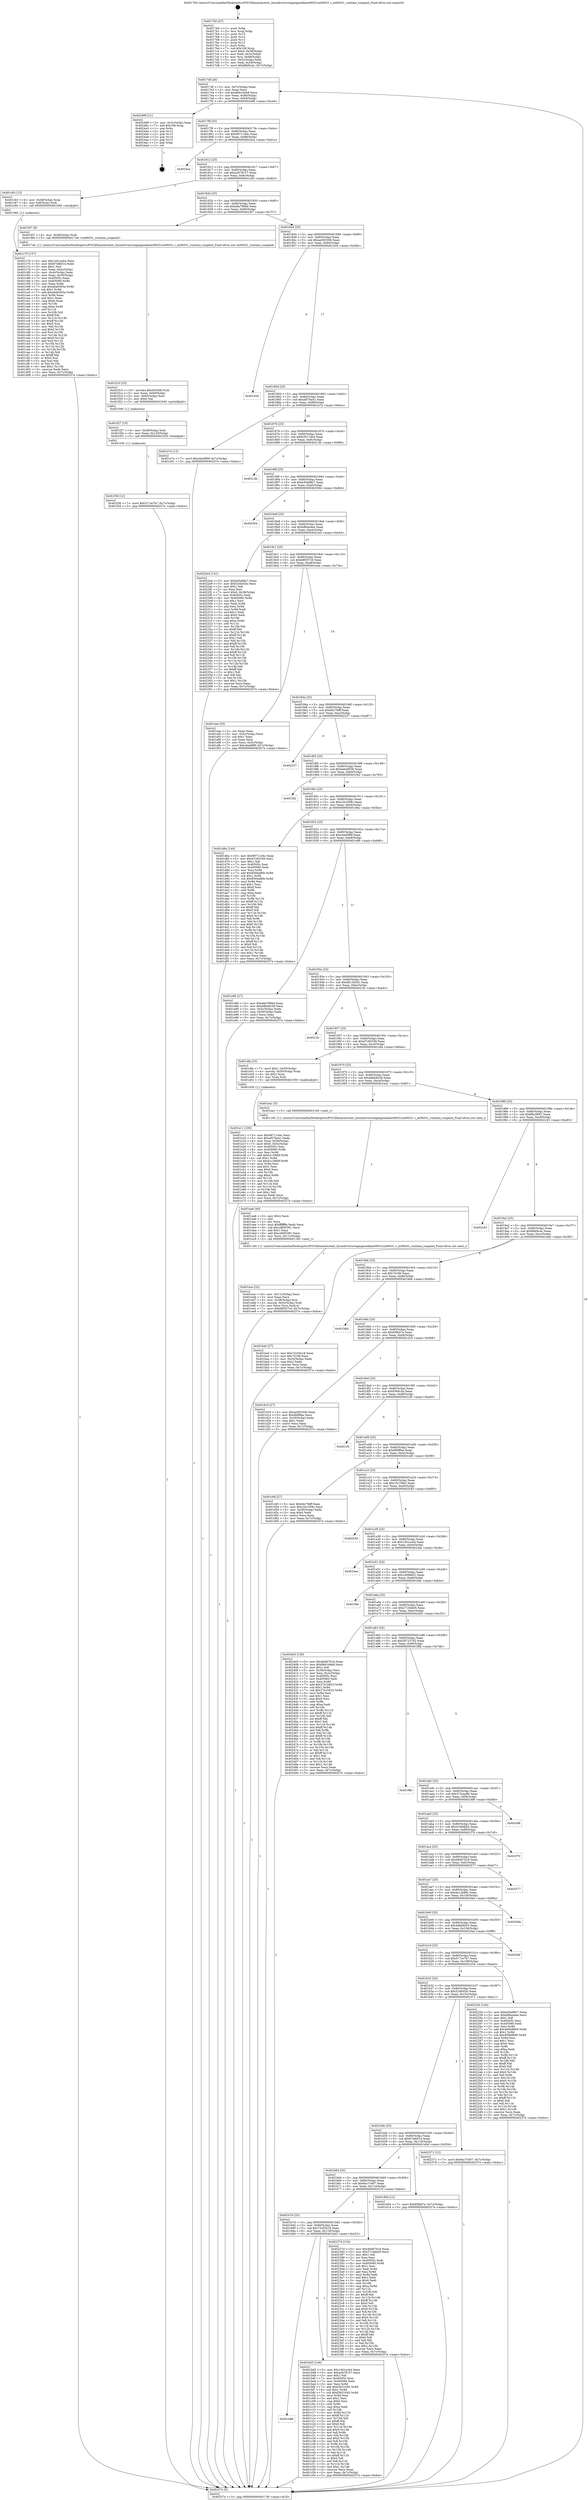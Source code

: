 digraph "0x4017b0" {
  label = "0x4017b0 (/mnt/c/Users/mathe/Desktop/tcc/POCII/binaries/extr_linuxdriversstagingmediamt9t031mt9t031.c_mt9t031_runtime_suspend_Final-ollvm.out::main(0))"
  labelloc = "t"
  node[shape=record]

  Entry [label="",width=0.3,height=0.3,shape=circle,fillcolor=black,style=filled]
  "0x4017df" [label="{
     0x4017df [26]\l
     | [instrs]\l
     &nbsp;&nbsp;0x4017df \<+3\>: mov -0x7c(%rbp),%eax\l
     &nbsp;&nbsp;0x4017e2 \<+2\>: mov %eax,%ecx\l
     &nbsp;&nbsp;0x4017e4 \<+6\>: sub $0x8b616eb8,%ecx\l
     &nbsp;&nbsp;0x4017ea \<+3\>: mov %eax,-0x80(%rbp)\l
     &nbsp;&nbsp;0x4017ed \<+6\>: mov %ecx,-0x84(%rbp)\l
     &nbsp;&nbsp;0x4017f3 \<+6\>: je 0000000000402499 \<main+0xce9\>\l
  }"]
  "0x402499" [label="{
     0x402499 [21]\l
     | [instrs]\l
     &nbsp;&nbsp;0x402499 \<+3\>: mov -0x2c(%rbp),%eax\l
     &nbsp;&nbsp;0x40249c \<+7\>: add $0x108,%rsp\l
     &nbsp;&nbsp;0x4024a3 \<+1\>: pop %rbx\l
     &nbsp;&nbsp;0x4024a4 \<+2\>: pop %r12\l
     &nbsp;&nbsp;0x4024a6 \<+2\>: pop %r13\l
     &nbsp;&nbsp;0x4024a8 \<+2\>: pop %r14\l
     &nbsp;&nbsp;0x4024aa \<+2\>: pop %r15\l
     &nbsp;&nbsp;0x4024ac \<+1\>: pop %rbp\l
     &nbsp;&nbsp;0x4024ad \<+1\>: ret\l
  }"]
  "0x4017f9" [label="{
     0x4017f9 [25]\l
     | [instrs]\l
     &nbsp;&nbsp;0x4017f9 \<+5\>: jmp 00000000004017fe \<main+0x4e\>\l
     &nbsp;&nbsp;0x4017fe \<+3\>: mov -0x80(%rbp),%eax\l
     &nbsp;&nbsp;0x401801 \<+5\>: sub $0x99711d4c,%eax\l
     &nbsp;&nbsp;0x401806 \<+6\>: mov %eax,-0x88(%rbp)\l
     &nbsp;&nbsp;0x40180c \<+6\>: je 00000000004024ca \<main+0xd1a\>\l
  }"]
  Exit [label="",width=0.3,height=0.3,shape=circle,fillcolor=black,style=filled,peripheries=2]
  "0x4024ca" [label="{
     0x4024ca\l
  }", style=dashed]
  "0x401812" [label="{
     0x401812 [25]\l
     | [instrs]\l
     &nbsp;&nbsp;0x401812 \<+5\>: jmp 0000000000401817 \<main+0x67\>\l
     &nbsp;&nbsp;0x401817 \<+3\>: mov -0x80(%rbp),%eax\l
     &nbsp;&nbsp;0x40181a \<+5\>: sub $0xa2678157,%eax\l
     &nbsp;&nbsp;0x40181f \<+6\>: mov %eax,-0x8c(%rbp)\l
     &nbsp;&nbsp;0x401825 \<+6\>: je 0000000000401c63 \<main+0x4b3\>\l
  }"]
  "0x401f36" [label="{
     0x401f36 [12]\l
     | [instrs]\l
     &nbsp;&nbsp;0x401f36 \<+7\>: movl $0x517ce7b7,-0x7c(%rbp)\l
     &nbsp;&nbsp;0x401f3d \<+5\>: jmp 000000000040257e \<main+0xdce\>\l
  }"]
  "0x401c63" [label="{
     0x401c63 [13]\l
     | [instrs]\l
     &nbsp;&nbsp;0x401c63 \<+4\>: mov -0x48(%rbp),%rax\l
     &nbsp;&nbsp;0x401c67 \<+4\>: mov 0x8(%rax),%rdi\l
     &nbsp;&nbsp;0x401c6b \<+5\>: call 0000000000401060 \<atoi@plt\>\l
     | [calls]\l
     &nbsp;&nbsp;0x401060 \{1\} (unknown)\l
  }"]
  "0x40182b" [label="{
     0x40182b [25]\l
     | [instrs]\l
     &nbsp;&nbsp;0x40182b \<+5\>: jmp 0000000000401830 \<main+0x80\>\l
     &nbsp;&nbsp;0x401830 \<+3\>: mov -0x80(%rbp),%eax\l
     &nbsp;&nbsp;0x401833 \<+5\>: sub $0xa8a7966d,%eax\l
     &nbsp;&nbsp;0x401838 \<+6\>: mov %eax,-0x90(%rbp)\l
     &nbsp;&nbsp;0x40183e \<+6\>: je 0000000000401f07 \<main+0x757\>\l
  }"]
  "0x401f27" [label="{
     0x401f27 [15]\l
     | [instrs]\l
     &nbsp;&nbsp;0x401f27 \<+4\>: mov -0x58(%rbp),%rdi\l
     &nbsp;&nbsp;0x401f2b \<+6\>: mov %eax,-0x120(%rbp)\l
     &nbsp;&nbsp;0x401f31 \<+5\>: call 0000000000401030 \<free@plt\>\l
     | [calls]\l
     &nbsp;&nbsp;0x401030 \{1\} (unknown)\l
  }"]
  "0x401f07" [label="{
     0x401f07 [9]\l
     | [instrs]\l
     &nbsp;&nbsp;0x401f07 \<+4\>: mov -0x58(%rbp),%rdi\l
     &nbsp;&nbsp;0x401f0b \<+5\>: call 00000000004017a0 \<mt9t031_runtime_suspend\>\l
     | [calls]\l
     &nbsp;&nbsp;0x4017a0 \{1\} (/mnt/c/Users/mathe/Desktop/tcc/POCII/binaries/extr_linuxdriversstagingmediamt9t031mt9t031.c_mt9t031_runtime_suspend_Final-ollvm.out::mt9t031_runtime_suspend)\l
  }"]
  "0x401844" [label="{
     0x401844 [25]\l
     | [instrs]\l
     &nbsp;&nbsp;0x401844 \<+5\>: jmp 0000000000401849 \<main+0x99\>\l
     &nbsp;&nbsp;0x401849 \<+3\>: mov -0x80(%rbp),%eax\l
     &nbsp;&nbsp;0x40184c \<+5\>: sub $0xae593306,%eax\l
     &nbsp;&nbsp;0x401851 \<+6\>: mov %eax,-0x94(%rbp)\l
     &nbsp;&nbsp;0x401857 \<+6\>: je 0000000000401d34 \<main+0x584\>\l
  }"]
  "0x401f10" [label="{
     0x401f10 [23]\l
     | [instrs]\l
     &nbsp;&nbsp;0x401f10 \<+10\>: movabs $0x4030d6,%rdi\l
     &nbsp;&nbsp;0x401f1a \<+3\>: mov %eax,-0x60(%rbp)\l
     &nbsp;&nbsp;0x401f1d \<+3\>: mov -0x60(%rbp),%esi\l
     &nbsp;&nbsp;0x401f20 \<+2\>: mov $0x0,%al\l
     &nbsp;&nbsp;0x401f22 \<+5\>: call 0000000000401040 \<printf@plt\>\l
     | [calls]\l
     &nbsp;&nbsp;0x401040 \{1\} (unknown)\l
  }"]
  "0x401d34" [label="{
     0x401d34\l
  }", style=dashed]
  "0x40185d" [label="{
     0x40185d [25]\l
     | [instrs]\l
     &nbsp;&nbsp;0x40185d \<+5\>: jmp 0000000000401862 \<main+0xb2\>\l
     &nbsp;&nbsp;0x401862 \<+3\>: mov -0x80(%rbp),%eax\l
     &nbsp;&nbsp;0x401865 \<+5\>: sub $0xaf57be41,%eax\l
     &nbsp;&nbsp;0x40186a \<+6\>: mov %eax,-0x98(%rbp)\l
     &nbsp;&nbsp;0x401870 \<+6\>: je 0000000000401e7a \<main+0x6ca\>\l
  }"]
  "0x401ece" [label="{
     0x401ece [32]\l
     | [instrs]\l
     &nbsp;&nbsp;0x401ece \<+6\>: mov -0x11c(%rbp),%ecx\l
     &nbsp;&nbsp;0x401ed4 \<+3\>: imul %eax,%ecx\l
     &nbsp;&nbsp;0x401ed7 \<+4\>: mov -0x58(%rbp),%rsi\l
     &nbsp;&nbsp;0x401edb \<+4\>: movslq -0x5c(%rbp),%rdi\l
     &nbsp;&nbsp;0x401edf \<+3\>: mov %ecx,(%rsi,%rdi,4)\l
     &nbsp;&nbsp;0x401ee2 \<+7\>: movl $0xb8f357c0,-0x7c(%rbp)\l
     &nbsp;&nbsp;0x401ee9 \<+5\>: jmp 000000000040257e \<main+0xdce\>\l
  }"]
  "0x401e7a" [label="{
     0x401e7a [12]\l
     | [instrs]\l
     &nbsp;&nbsp;0x401e7a \<+7\>: movl $0xc6a49f0f,-0x7c(%rbp)\l
     &nbsp;&nbsp;0x401e81 \<+5\>: jmp 000000000040257e \<main+0xdce\>\l
  }"]
  "0x401876" [label="{
     0x401876 [25]\l
     | [instrs]\l
     &nbsp;&nbsp;0x401876 \<+5\>: jmp 000000000040187b \<main+0xcb\>\l
     &nbsp;&nbsp;0x40187b \<+3\>: mov -0x80(%rbp),%eax\l
     &nbsp;&nbsp;0x40187e \<+5\>: sub $0xb3017ab4,%eax\l
     &nbsp;&nbsp;0x401883 \<+6\>: mov %eax,-0x9c(%rbp)\l
     &nbsp;&nbsp;0x401889 \<+6\>: je 000000000040214b \<main+0x99b\>\l
  }"]
  "0x401ea6" [label="{
     0x401ea6 [40]\l
     | [instrs]\l
     &nbsp;&nbsp;0x401ea6 \<+5\>: mov $0x2,%ecx\l
     &nbsp;&nbsp;0x401eab \<+1\>: cltd\l
     &nbsp;&nbsp;0x401eac \<+2\>: idiv %ecx\l
     &nbsp;&nbsp;0x401eae \<+6\>: imul $0xfffffffe,%edx,%ecx\l
     &nbsp;&nbsp;0x401eb4 \<+6\>: sub $0xcd9d5381,%ecx\l
     &nbsp;&nbsp;0x401eba \<+3\>: add $0x1,%ecx\l
     &nbsp;&nbsp;0x401ebd \<+6\>: add $0xcd9d5381,%ecx\l
     &nbsp;&nbsp;0x401ec3 \<+6\>: mov %ecx,-0x11c(%rbp)\l
     &nbsp;&nbsp;0x401ec9 \<+5\>: call 0000000000401160 \<next_i\>\l
     | [calls]\l
     &nbsp;&nbsp;0x401160 \{1\} (/mnt/c/Users/mathe/Desktop/tcc/POCII/binaries/extr_linuxdriversstagingmediamt9t031mt9t031.c_mt9t031_runtime_suspend_Final-ollvm.out::next_i)\l
  }"]
  "0x40214b" [label="{
     0x40214b\l
  }", style=dashed]
  "0x40188f" [label="{
     0x40188f [25]\l
     | [instrs]\l
     &nbsp;&nbsp;0x40188f \<+5\>: jmp 0000000000401894 \<main+0xe4\>\l
     &nbsp;&nbsp;0x401894 \<+3\>: mov -0x80(%rbp),%eax\l
     &nbsp;&nbsp;0x401897 \<+5\>: sub $0xb45a88c7,%eax\l
     &nbsp;&nbsp;0x40189c \<+6\>: mov %eax,-0xa0(%rbp)\l
     &nbsp;&nbsp;0x4018a2 \<+6\>: je 0000000000402564 \<main+0xdb4\>\l
  }"]
  "0x401e11" [label="{
     0x401e11 [105]\l
     | [instrs]\l
     &nbsp;&nbsp;0x401e11 \<+5\>: mov $0x99711d4c,%ecx\l
     &nbsp;&nbsp;0x401e16 \<+5\>: mov $0xaf57be41,%edx\l
     &nbsp;&nbsp;0x401e1b \<+4\>: mov %rax,-0x58(%rbp)\l
     &nbsp;&nbsp;0x401e1f \<+7\>: movl $0x0,-0x5c(%rbp)\l
     &nbsp;&nbsp;0x401e26 \<+7\>: mov 0x40505c,%esi\l
     &nbsp;&nbsp;0x401e2d \<+8\>: mov 0x405060,%r8d\l
     &nbsp;&nbsp;0x401e35 \<+3\>: mov %esi,%r9d\l
     &nbsp;&nbsp;0x401e38 \<+7\>: add $0xb1c36f0f,%r9d\l
     &nbsp;&nbsp;0x401e3f \<+4\>: sub $0x1,%r9d\l
     &nbsp;&nbsp;0x401e43 \<+7\>: sub $0xb1c36f0f,%r9d\l
     &nbsp;&nbsp;0x401e4a \<+4\>: imul %r9d,%esi\l
     &nbsp;&nbsp;0x401e4e \<+3\>: and $0x1,%esi\l
     &nbsp;&nbsp;0x401e51 \<+3\>: cmp $0x0,%esi\l
     &nbsp;&nbsp;0x401e54 \<+4\>: sete %r10b\l
     &nbsp;&nbsp;0x401e58 \<+4\>: cmp $0xa,%r8d\l
     &nbsp;&nbsp;0x401e5c \<+4\>: setl %r11b\l
     &nbsp;&nbsp;0x401e60 \<+3\>: mov %r10b,%bl\l
     &nbsp;&nbsp;0x401e63 \<+3\>: and %r11b,%bl\l
     &nbsp;&nbsp;0x401e66 \<+3\>: xor %r11b,%r10b\l
     &nbsp;&nbsp;0x401e69 \<+3\>: or %r10b,%bl\l
     &nbsp;&nbsp;0x401e6c \<+3\>: test $0x1,%bl\l
     &nbsp;&nbsp;0x401e6f \<+3\>: cmovne %edx,%ecx\l
     &nbsp;&nbsp;0x401e72 \<+3\>: mov %ecx,-0x7c(%rbp)\l
     &nbsp;&nbsp;0x401e75 \<+5\>: jmp 000000000040257e \<main+0xdce\>\l
  }"]
  "0x402564" [label="{
     0x402564\l
  }", style=dashed]
  "0x4018a8" [label="{
     0x4018a8 [25]\l
     | [instrs]\l
     &nbsp;&nbsp;0x4018a8 \<+5\>: jmp 00000000004018ad \<main+0xfd\>\l
     &nbsp;&nbsp;0x4018ad \<+3\>: mov -0x80(%rbp),%eax\l
     &nbsp;&nbsp;0x4018b0 \<+5\>: sub $0xb86ee4ee,%eax\l
     &nbsp;&nbsp;0x4018b5 \<+6\>: mov %eax,-0xa4(%rbp)\l
     &nbsp;&nbsp;0x4018bb \<+6\>: je 00000000004022e4 \<main+0xb34\>\l
  }"]
  "0x401c70" [label="{
     0x401c70 [157]\l
     | [instrs]\l
     &nbsp;&nbsp;0x401c70 \<+5\>: mov $0x1401acb4,%ecx\l
     &nbsp;&nbsp;0x401c75 \<+5\>: mov $0x67e8ef14,%edx\l
     &nbsp;&nbsp;0x401c7a \<+3\>: mov $0x1,%sil\l
     &nbsp;&nbsp;0x401c7d \<+3\>: mov %eax,-0x4c(%rbp)\l
     &nbsp;&nbsp;0x401c80 \<+3\>: mov -0x4c(%rbp),%eax\l
     &nbsp;&nbsp;0x401c83 \<+3\>: mov %eax,-0x30(%rbp)\l
     &nbsp;&nbsp;0x401c86 \<+7\>: mov 0x40505c,%eax\l
     &nbsp;&nbsp;0x401c8d \<+8\>: mov 0x405060,%r8d\l
     &nbsp;&nbsp;0x401c95 \<+3\>: mov %eax,%r9d\l
     &nbsp;&nbsp;0x401c98 \<+7\>: sub $0xa6a6593a,%r9d\l
     &nbsp;&nbsp;0x401c9f \<+4\>: sub $0x1,%r9d\l
     &nbsp;&nbsp;0x401ca3 \<+7\>: add $0xa6a6593a,%r9d\l
     &nbsp;&nbsp;0x401caa \<+4\>: imul %r9d,%eax\l
     &nbsp;&nbsp;0x401cae \<+3\>: and $0x1,%eax\l
     &nbsp;&nbsp;0x401cb1 \<+3\>: cmp $0x0,%eax\l
     &nbsp;&nbsp;0x401cb4 \<+4\>: sete %r10b\l
     &nbsp;&nbsp;0x401cb8 \<+4\>: cmp $0xa,%r8d\l
     &nbsp;&nbsp;0x401cbc \<+4\>: setl %r11b\l
     &nbsp;&nbsp;0x401cc0 \<+3\>: mov %r10b,%bl\l
     &nbsp;&nbsp;0x401cc3 \<+3\>: xor $0xff,%bl\l
     &nbsp;&nbsp;0x401cc6 \<+3\>: mov %r11b,%r14b\l
     &nbsp;&nbsp;0x401cc9 \<+4\>: xor $0xff,%r14b\l
     &nbsp;&nbsp;0x401ccd \<+4\>: xor $0x0,%sil\l
     &nbsp;&nbsp;0x401cd1 \<+3\>: mov %bl,%r15b\l
     &nbsp;&nbsp;0x401cd4 \<+4\>: and $0x0,%r15b\l
     &nbsp;&nbsp;0x401cd8 \<+3\>: and %sil,%r10b\l
     &nbsp;&nbsp;0x401cdb \<+3\>: mov %r14b,%r12b\l
     &nbsp;&nbsp;0x401cde \<+4\>: and $0x0,%r12b\l
     &nbsp;&nbsp;0x401ce2 \<+3\>: and %sil,%r11b\l
     &nbsp;&nbsp;0x401ce5 \<+3\>: or %r10b,%r15b\l
     &nbsp;&nbsp;0x401ce8 \<+3\>: or %r11b,%r12b\l
     &nbsp;&nbsp;0x401ceb \<+3\>: xor %r12b,%r15b\l
     &nbsp;&nbsp;0x401cee \<+3\>: or %r14b,%bl\l
     &nbsp;&nbsp;0x401cf1 \<+3\>: xor $0xff,%bl\l
     &nbsp;&nbsp;0x401cf4 \<+4\>: or $0x0,%sil\l
     &nbsp;&nbsp;0x401cf8 \<+3\>: and %sil,%bl\l
     &nbsp;&nbsp;0x401cfb \<+3\>: or %bl,%r15b\l
     &nbsp;&nbsp;0x401cfe \<+4\>: test $0x1,%r15b\l
     &nbsp;&nbsp;0x401d02 \<+3\>: cmovne %edx,%ecx\l
     &nbsp;&nbsp;0x401d05 \<+3\>: mov %ecx,-0x7c(%rbp)\l
     &nbsp;&nbsp;0x401d08 \<+5\>: jmp 000000000040257e \<main+0xdce\>\l
  }"]
  "0x4022e4" [label="{
     0x4022e4 [141]\l
     | [instrs]\l
     &nbsp;&nbsp;0x4022e4 \<+5\>: mov $0xb45a88c7,%eax\l
     &nbsp;&nbsp;0x4022e9 \<+5\>: mov $0x524fc02b,%ecx\l
     &nbsp;&nbsp;0x4022ee \<+2\>: mov $0x1,%dl\l
     &nbsp;&nbsp;0x4022f0 \<+2\>: xor %esi,%esi\l
     &nbsp;&nbsp;0x4022f2 \<+7\>: movl $0x0,-0x38(%rbp)\l
     &nbsp;&nbsp;0x4022f9 \<+7\>: mov 0x40505c,%edi\l
     &nbsp;&nbsp;0x402300 \<+8\>: mov 0x405060,%r8d\l
     &nbsp;&nbsp;0x402308 \<+3\>: sub $0x1,%esi\l
     &nbsp;&nbsp;0x40230b \<+3\>: mov %edi,%r9d\l
     &nbsp;&nbsp;0x40230e \<+3\>: add %esi,%r9d\l
     &nbsp;&nbsp;0x402311 \<+4\>: imul %r9d,%edi\l
     &nbsp;&nbsp;0x402315 \<+3\>: and $0x1,%edi\l
     &nbsp;&nbsp;0x402318 \<+3\>: cmp $0x0,%edi\l
     &nbsp;&nbsp;0x40231b \<+4\>: sete %r10b\l
     &nbsp;&nbsp;0x40231f \<+4\>: cmp $0xa,%r8d\l
     &nbsp;&nbsp;0x402323 \<+4\>: setl %r11b\l
     &nbsp;&nbsp;0x402327 \<+3\>: mov %r10b,%bl\l
     &nbsp;&nbsp;0x40232a \<+3\>: xor $0xff,%bl\l
     &nbsp;&nbsp;0x40232d \<+3\>: mov %r11b,%r14b\l
     &nbsp;&nbsp;0x402330 \<+4\>: xor $0xff,%r14b\l
     &nbsp;&nbsp;0x402334 \<+3\>: xor $0x1,%dl\l
     &nbsp;&nbsp;0x402337 \<+3\>: mov %bl,%r15b\l
     &nbsp;&nbsp;0x40233a \<+4\>: and $0xff,%r15b\l
     &nbsp;&nbsp;0x40233e \<+3\>: and %dl,%r10b\l
     &nbsp;&nbsp;0x402341 \<+3\>: mov %r14b,%r12b\l
     &nbsp;&nbsp;0x402344 \<+4\>: and $0xff,%r12b\l
     &nbsp;&nbsp;0x402348 \<+3\>: and %dl,%r11b\l
     &nbsp;&nbsp;0x40234b \<+3\>: or %r10b,%r15b\l
     &nbsp;&nbsp;0x40234e \<+3\>: or %r11b,%r12b\l
     &nbsp;&nbsp;0x402351 \<+3\>: xor %r12b,%r15b\l
     &nbsp;&nbsp;0x402354 \<+3\>: or %r14b,%bl\l
     &nbsp;&nbsp;0x402357 \<+3\>: xor $0xff,%bl\l
     &nbsp;&nbsp;0x40235a \<+3\>: or $0x1,%dl\l
     &nbsp;&nbsp;0x40235d \<+2\>: and %dl,%bl\l
     &nbsp;&nbsp;0x40235f \<+3\>: or %bl,%r15b\l
     &nbsp;&nbsp;0x402362 \<+4\>: test $0x1,%r15b\l
     &nbsp;&nbsp;0x402366 \<+3\>: cmovne %ecx,%eax\l
     &nbsp;&nbsp;0x402369 \<+3\>: mov %eax,-0x7c(%rbp)\l
     &nbsp;&nbsp;0x40236c \<+5\>: jmp 000000000040257e \<main+0xdce\>\l
  }"]
  "0x4018c1" [label="{
     0x4018c1 [25]\l
     | [instrs]\l
     &nbsp;&nbsp;0x4018c1 \<+5\>: jmp 00000000004018c6 \<main+0x116\>\l
     &nbsp;&nbsp;0x4018c6 \<+3\>: mov -0x80(%rbp),%eax\l
     &nbsp;&nbsp;0x4018c9 \<+5\>: sub $0xb8f357c0,%eax\l
     &nbsp;&nbsp;0x4018ce \<+6\>: mov %eax,-0xa8(%rbp)\l
     &nbsp;&nbsp;0x4018d4 \<+6\>: je 0000000000401eee \<main+0x73e\>\l
  }"]
  "0x401b96" [label="{
     0x401b96\l
  }", style=dashed]
  "0x401eee" [label="{
     0x401eee [25]\l
     | [instrs]\l
     &nbsp;&nbsp;0x401eee \<+2\>: xor %eax,%eax\l
     &nbsp;&nbsp;0x401ef0 \<+3\>: mov -0x5c(%rbp),%ecx\l
     &nbsp;&nbsp;0x401ef3 \<+3\>: sub $0x1,%eax\l
     &nbsp;&nbsp;0x401ef6 \<+2\>: sub %eax,%ecx\l
     &nbsp;&nbsp;0x401ef8 \<+3\>: mov %ecx,-0x5c(%rbp)\l
     &nbsp;&nbsp;0x401efb \<+7\>: movl $0xc6a49f0f,-0x7c(%rbp)\l
     &nbsp;&nbsp;0x401f02 \<+5\>: jmp 000000000040257e \<main+0xdce\>\l
  }"]
  "0x4018da" [label="{
     0x4018da [25]\l
     | [instrs]\l
     &nbsp;&nbsp;0x4018da \<+5\>: jmp 00000000004018df \<main+0x12f\>\l
     &nbsp;&nbsp;0x4018df \<+3\>: mov -0x80(%rbp),%eax\l
     &nbsp;&nbsp;0x4018e2 \<+5\>: sub $0xbdc7feff,%eax\l
     &nbsp;&nbsp;0x4018e7 \<+6\>: mov %eax,-0xac(%rbp)\l
     &nbsp;&nbsp;0x4018ed \<+6\>: je 0000000000402237 \<main+0xa87\>\l
  }"]
  "0x401bd3" [label="{
     0x401bd3 [144]\l
     | [instrs]\l
     &nbsp;&nbsp;0x401bd3 \<+5\>: mov $0x1401acb4,%eax\l
     &nbsp;&nbsp;0x401bd8 \<+5\>: mov $0xa2678157,%ecx\l
     &nbsp;&nbsp;0x401bdd \<+2\>: mov $0x1,%dl\l
     &nbsp;&nbsp;0x401bdf \<+7\>: mov 0x40505c,%esi\l
     &nbsp;&nbsp;0x401be6 \<+7\>: mov 0x405060,%edi\l
     &nbsp;&nbsp;0x401bed \<+3\>: mov %esi,%r8d\l
     &nbsp;&nbsp;0x401bf0 \<+7\>: add $0xf3b51045,%r8d\l
     &nbsp;&nbsp;0x401bf7 \<+4\>: sub $0x1,%r8d\l
     &nbsp;&nbsp;0x401bfb \<+7\>: sub $0xf3b51045,%r8d\l
     &nbsp;&nbsp;0x401c02 \<+4\>: imul %r8d,%esi\l
     &nbsp;&nbsp;0x401c06 \<+3\>: and $0x1,%esi\l
     &nbsp;&nbsp;0x401c09 \<+3\>: cmp $0x0,%esi\l
     &nbsp;&nbsp;0x401c0c \<+4\>: sete %r9b\l
     &nbsp;&nbsp;0x401c10 \<+3\>: cmp $0xa,%edi\l
     &nbsp;&nbsp;0x401c13 \<+4\>: setl %r10b\l
     &nbsp;&nbsp;0x401c17 \<+3\>: mov %r9b,%r11b\l
     &nbsp;&nbsp;0x401c1a \<+4\>: xor $0xff,%r11b\l
     &nbsp;&nbsp;0x401c1e \<+3\>: mov %r10b,%bl\l
     &nbsp;&nbsp;0x401c21 \<+3\>: xor $0xff,%bl\l
     &nbsp;&nbsp;0x401c24 \<+3\>: xor $0x0,%dl\l
     &nbsp;&nbsp;0x401c27 \<+3\>: mov %r11b,%r14b\l
     &nbsp;&nbsp;0x401c2a \<+4\>: and $0x0,%r14b\l
     &nbsp;&nbsp;0x401c2e \<+3\>: and %dl,%r9b\l
     &nbsp;&nbsp;0x401c31 \<+3\>: mov %bl,%r15b\l
     &nbsp;&nbsp;0x401c34 \<+4\>: and $0x0,%r15b\l
     &nbsp;&nbsp;0x401c38 \<+3\>: and %dl,%r10b\l
     &nbsp;&nbsp;0x401c3b \<+3\>: or %r9b,%r14b\l
     &nbsp;&nbsp;0x401c3e \<+3\>: or %r10b,%r15b\l
     &nbsp;&nbsp;0x401c41 \<+3\>: xor %r15b,%r14b\l
     &nbsp;&nbsp;0x401c44 \<+3\>: or %bl,%r11b\l
     &nbsp;&nbsp;0x401c47 \<+4\>: xor $0xff,%r11b\l
     &nbsp;&nbsp;0x401c4b \<+3\>: or $0x0,%dl\l
     &nbsp;&nbsp;0x401c4e \<+3\>: and %dl,%r11b\l
     &nbsp;&nbsp;0x401c51 \<+3\>: or %r11b,%r14b\l
     &nbsp;&nbsp;0x401c54 \<+4\>: test $0x1,%r14b\l
     &nbsp;&nbsp;0x401c58 \<+3\>: cmovne %ecx,%eax\l
     &nbsp;&nbsp;0x401c5b \<+3\>: mov %eax,-0x7c(%rbp)\l
     &nbsp;&nbsp;0x401c5e \<+5\>: jmp 000000000040257e \<main+0xdce\>\l
  }"]
  "0x402237" [label="{
     0x402237\l
  }", style=dashed]
  "0x4018f3" [label="{
     0x4018f3 [25]\l
     | [instrs]\l
     &nbsp;&nbsp;0x4018f3 \<+5\>: jmp 00000000004018f8 \<main+0x148\>\l
     &nbsp;&nbsp;0x4018f8 \<+3\>: mov -0x80(%rbp),%eax\l
     &nbsp;&nbsp;0x4018fb \<+5\>: sub $0xbeba9538,%eax\l
     &nbsp;&nbsp;0x401900 \<+6\>: mov %eax,-0xb0(%rbp)\l
     &nbsp;&nbsp;0x401906 \<+6\>: je 0000000000401f42 \<main+0x792\>\l
  }"]
  "0x401b7d" [label="{
     0x401b7d [25]\l
     | [instrs]\l
     &nbsp;&nbsp;0x401b7d \<+5\>: jmp 0000000000401b82 \<main+0x3d2\>\l
     &nbsp;&nbsp;0x401b82 \<+3\>: mov -0x80(%rbp),%eax\l
     &nbsp;&nbsp;0x401b85 \<+5\>: sub $0x72c02b18,%eax\l
     &nbsp;&nbsp;0x401b8a \<+6\>: mov %eax,-0x118(%rbp)\l
     &nbsp;&nbsp;0x401b90 \<+6\>: je 0000000000401bd3 \<main+0x423\>\l
  }"]
  "0x401f42" [label="{
     0x401f42\l
  }", style=dashed]
  "0x40190c" [label="{
     0x40190c [25]\l
     | [instrs]\l
     &nbsp;&nbsp;0x40190c \<+5\>: jmp 0000000000401911 \<main+0x161\>\l
     &nbsp;&nbsp;0x401911 \<+3\>: mov -0x80(%rbp),%eax\l
     &nbsp;&nbsp;0x401914 \<+5\>: sub $0xc2e1058c,%eax\l
     &nbsp;&nbsp;0x401919 \<+6\>: mov %eax,-0xb4(%rbp)\l
     &nbsp;&nbsp;0x40191f \<+6\>: je 0000000000401d6a \<main+0x5ba\>\l
  }"]
  "0x40237d" [label="{
     0x40237d [134]\l
     | [instrs]\l
     &nbsp;&nbsp;0x40237d \<+5\>: mov $0x48467b18,%eax\l
     &nbsp;&nbsp;0x402382 \<+5\>: mov $0x2716de05,%ecx\l
     &nbsp;&nbsp;0x402387 \<+2\>: mov $0x1,%dl\l
     &nbsp;&nbsp;0x402389 \<+2\>: xor %esi,%esi\l
     &nbsp;&nbsp;0x40238b \<+7\>: mov 0x40505c,%edi\l
     &nbsp;&nbsp;0x402392 \<+8\>: mov 0x405060,%r8d\l
     &nbsp;&nbsp;0x40239a \<+3\>: sub $0x1,%esi\l
     &nbsp;&nbsp;0x40239d \<+3\>: mov %edi,%r9d\l
     &nbsp;&nbsp;0x4023a0 \<+3\>: add %esi,%r9d\l
     &nbsp;&nbsp;0x4023a3 \<+4\>: imul %r9d,%edi\l
     &nbsp;&nbsp;0x4023a7 \<+3\>: and $0x1,%edi\l
     &nbsp;&nbsp;0x4023aa \<+3\>: cmp $0x0,%edi\l
     &nbsp;&nbsp;0x4023ad \<+4\>: sete %r10b\l
     &nbsp;&nbsp;0x4023b1 \<+4\>: cmp $0xa,%r8d\l
     &nbsp;&nbsp;0x4023b5 \<+4\>: setl %r11b\l
     &nbsp;&nbsp;0x4023b9 \<+3\>: mov %r10b,%bl\l
     &nbsp;&nbsp;0x4023bc \<+3\>: xor $0xff,%bl\l
     &nbsp;&nbsp;0x4023bf \<+3\>: mov %r11b,%r14b\l
     &nbsp;&nbsp;0x4023c2 \<+4\>: xor $0xff,%r14b\l
     &nbsp;&nbsp;0x4023c6 \<+3\>: xor $0x0,%dl\l
     &nbsp;&nbsp;0x4023c9 \<+3\>: mov %bl,%r15b\l
     &nbsp;&nbsp;0x4023cc \<+4\>: and $0x0,%r15b\l
     &nbsp;&nbsp;0x4023d0 \<+3\>: and %dl,%r10b\l
     &nbsp;&nbsp;0x4023d3 \<+3\>: mov %r14b,%r12b\l
     &nbsp;&nbsp;0x4023d6 \<+4\>: and $0x0,%r12b\l
     &nbsp;&nbsp;0x4023da \<+3\>: and %dl,%r11b\l
     &nbsp;&nbsp;0x4023dd \<+3\>: or %r10b,%r15b\l
     &nbsp;&nbsp;0x4023e0 \<+3\>: or %r11b,%r12b\l
     &nbsp;&nbsp;0x4023e3 \<+3\>: xor %r12b,%r15b\l
     &nbsp;&nbsp;0x4023e6 \<+3\>: or %r14b,%bl\l
     &nbsp;&nbsp;0x4023e9 \<+3\>: xor $0xff,%bl\l
     &nbsp;&nbsp;0x4023ec \<+3\>: or $0x0,%dl\l
     &nbsp;&nbsp;0x4023ef \<+2\>: and %dl,%bl\l
     &nbsp;&nbsp;0x4023f1 \<+3\>: or %bl,%r15b\l
     &nbsp;&nbsp;0x4023f4 \<+4\>: test $0x1,%r15b\l
     &nbsp;&nbsp;0x4023f8 \<+3\>: cmovne %ecx,%eax\l
     &nbsp;&nbsp;0x4023fb \<+3\>: mov %eax,-0x7c(%rbp)\l
     &nbsp;&nbsp;0x4023fe \<+5\>: jmp 000000000040257e \<main+0xdce\>\l
  }"]
  "0x401d6a" [label="{
     0x401d6a [144]\l
     | [instrs]\l
     &nbsp;&nbsp;0x401d6a \<+5\>: mov $0x99711d4c,%eax\l
     &nbsp;&nbsp;0x401d6f \<+5\>: mov $0xd7c83339,%ecx\l
     &nbsp;&nbsp;0x401d74 \<+2\>: mov $0x1,%dl\l
     &nbsp;&nbsp;0x401d76 \<+7\>: mov 0x40505c,%esi\l
     &nbsp;&nbsp;0x401d7d \<+7\>: mov 0x405060,%edi\l
     &nbsp;&nbsp;0x401d84 \<+3\>: mov %esi,%r8d\l
     &nbsp;&nbsp;0x401d87 \<+7\>: add $0x8594a86b,%r8d\l
     &nbsp;&nbsp;0x401d8e \<+4\>: sub $0x1,%r8d\l
     &nbsp;&nbsp;0x401d92 \<+7\>: sub $0x8594a86b,%r8d\l
     &nbsp;&nbsp;0x401d99 \<+4\>: imul %r8d,%esi\l
     &nbsp;&nbsp;0x401d9d \<+3\>: and $0x1,%esi\l
     &nbsp;&nbsp;0x401da0 \<+3\>: cmp $0x0,%esi\l
     &nbsp;&nbsp;0x401da3 \<+4\>: sete %r9b\l
     &nbsp;&nbsp;0x401da7 \<+3\>: cmp $0xa,%edi\l
     &nbsp;&nbsp;0x401daa \<+4\>: setl %r10b\l
     &nbsp;&nbsp;0x401dae \<+3\>: mov %r9b,%r11b\l
     &nbsp;&nbsp;0x401db1 \<+4\>: xor $0xff,%r11b\l
     &nbsp;&nbsp;0x401db5 \<+3\>: mov %r10b,%bl\l
     &nbsp;&nbsp;0x401db8 \<+3\>: xor $0xff,%bl\l
     &nbsp;&nbsp;0x401dbb \<+3\>: xor $0x0,%dl\l
     &nbsp;&nbsp;0x401dbe \<+3\>: mov %r11b,%r14b\l
     &nbsp;&nbsp;0x401dc1 \<+4\>: and $0x0,%r14b\l
     &nbsp;&nbsp;0x401dc5 \<+3\>: and %dl,%r9b\l
     &nbsp;&nbsp;0x401dc8 \<+3\>: mov %bl,%r15b\l
     &nbsp;&nbsp;0x401dcb \<+4\>: and $0x0,%r15b\l
     &nbsp;&nbsp;0x401dcf \<+3\>: and %dl,%r10b\l
     &nbsp;&nbsp;0x401dd2 \<+3\>: or %r9b,%r14b\l
     &nbsp;&nbsp;0x401dd5 \<+3\>: or %r10b,%r15b\l
     &nbsp;&nbsp;0x401dd8 \<+3\>: xor %r15b,%r14b\l
     &nbsp;&nbsp;0x401ddb \<+3\>: or %bl,%r11b\l
     &nbsp;&nbsp;0x401dde \<+4\>: xor $0xff,%r11b\l
     &nbsp;&nbsp;0x401de2 \<+3\>: or $0x0,%dl\l
     &nbsp;&nbsp;0x401de5 \<+3\>: and %dl,%r11b\l
     &nbsp;&nbsp;0x401de8 \<+3\>: or %r11b,%r14b\l
     &nbsp;&nbsp;0x401deb \<+4\>: test $0x1,%r14b\l
     &nbsp;&nbsp;0x401def \<+3\>: cmovne %ecx,%eax\l
     &nbsp;&nbsp;0x401df2 \<+3\>: mov %eax,-0x7c(%rbp)\l
     &nbsp;&nbsp;0x401df5 \<+5\>: jmp 000000000040257e \<main+0xdce\>\l
  }"]
  "0x401925" [label="{
     0x401925 [25]\l
     | [instrs]\l
     &nbsp;&nbsp;0x401925 \<+5\>: jmp 000000000040192a \<main+0x17a\>\l
     &nbsp;&nbsp;0x40192a \<+3\>: mov -0x80(%rbp),%eax\l
     &nbsp;&nbsp;0x40192d \<+5\>: sub $0xc6a49f0f,%eax\l
     &nbsp;&nbsp;0x401932 \<+6\>: mov %eax,-0xb8(%rbp)\l
     &nbsp;&nbsp;0x401938 \<+6\>: je 0000000000401e86 \<main+0x6d6\>\l
  }"]
  "0x401b64" [label="{
     0x401b64 [25]\l
     | [instrs]\l
     &nbsp;&nbsp;0x401b64 \<+5\>: jmp 0000000000401b69 \<main+0x3b9\>\l
     &nbsp;&nbsp;0x401b69 \<+3\>: mov -0x80(%rbp),%eax\l
     &nbsp;&nbsp;0x401b6c \<+5\>: sub $0x6ac7c407,%eax\l
     &nbsp;&nbsp;0x401b71 \<+6\>: mov %eax,-0x114(%rbp)\l
     &nbsp;&nbsp;0x401b77 \<+6\>: je 000000000040237d \<main+0xbcd\>\l
  }"]
  "0x401e86" [label="{
     0x401e86 [27]\l
     | [instrs]\l
     &nbsp;&nbsp;0x401e86 \<+5\>: mov $0xa8a7966d,%eax\l
     &nbsp;&nbsp;0x401e8b \<+5\>: mov $0xddbb8238,%ecx\l
     &nbsp;&nbsp;0x401e90 \<+3\>: mov -0x5c(%rbp),%edx\l
     &nbsp;&nbsp;0x401e93 \<+3\>: cmp -0x50(%rbp),%edx\l
     &nbsp;&nbsp;0x401e96 \<+3\>: cmovl %ecx,%eax\l
     &nbsp;&nbsp;0x401e99 \<+3\>: mov %eax,-0x7c(%rbp)\l
     &nbsp;&nbsp;0x401e9c \<+5\>: jmp 000000000040257e \<main+0xdce\>\l
  }"]
  "0x40193e" [label="{
     0x40193e [25]\l
     | [instrs]\l
     &nbsp;&nbsp;0x40193e \<+5\>: jmp 0000000000401943 \<main+0x193\>\l
     &nbsp;&nbsp;0x401943 \<+3\>: mov -0x80(%rbp),%eax\l
     &nbsp;&nbsp;0x401946 \<+5\>: sub $0xd61345d1,%eax\l
     &nbsp;&nbsp;0x40194b \<+6\>: mov %eax,-0xbc(%rbp)\l
     &nbsp;&nbsp;0x401951 \<+6\>: je 00000000004021fc \<main+0xa4c\>\l
  }"]
  "0x401d0d" [label="{
     0x401d0d [12]\l
     | [instrs]\l
     &nbsp;&nbsp;0x401d0d \<+7\>: movl $0x65fbd7a,-0x7c(%rbp)\l
     &nbsp;&nbsp;0x401d14 \<+5\>: jmp 000000000040257e \<main+0xdce\>\l
  }"]
  "0x4021fc" [label="{
     0x4021fc\l
  }", style=dashed]
  "0x401957" [label="{
     0x401957 [25]\l
     | [instrs]\l
     &nbsp;&nbsp;0x401957 \<+5\>: jmp 000000000040195c \<main+0x1ac\>\l
     &nbsp;&nbsp;0x40195c \<+3\>: mov -0x80(%rbp),%eax\l
     &nbsp;&nbsp;0x40195f \<+5\>: sub $0xd7c83339,%eax\l
     &nbsp;&nbsp;0x401964 \<+6\>: mov %eax,-0xc0(%rbp)\l
     &nbsp;&nbsp;0x40196a \<+6\>: je 0000000000401dfa \<main+0x64a\>\l
  }"]
  "0x401b4b" [label="{
     0x401b4b [25]\l
     | [instrs]\l
     &nbsp;&nbsp;0x401b4b \<+5\>: jmp 0000000000401b50 \<main+0x3a0\>\l
     &nbsp;&nbsp;0x401b50 \<+3\>: mov -0x80(%rbp),%eax\l
     &nbsp;&nbsp;0x401b53 \<+5\>: sub $0x67e8ef14,%eax\l
     &nbsp;&nbsp;0x401b58 \<+6\>: mov %eax,-0x110(%rbp)\l
     &nbsp;&nbsp;0x401b5e \<+6\>: je 0000000000401d0d \<main+0x55d\>\l
  }"]
  "0x401dfa" [label="{
     0x401dfa [23]\l
     | [instrs]\l
     &nbsp;&nbsp;0x401dfa \<+7\>: movl $0x1,-0x50(%rbp)\l
     &nbsp;&nbsp;0x401e01 \<+4\>: movslq -0x50(%rbp),%rax\l
     &nbsp;&nbsp;0x401e05 \<+4\>: shl $0x2,%rax\l
     &nbsp;&nbsp;0x401e09 \<+3\>: mov %rax,%rdi\l
     &nbsp;&nbsp;0x401e0c \<+5\>: call 0000000000401050 \<malloc@plt\>\l
     | [calls]\l
     &nbsp;&nbsp;0x401050 \{1\} (unknown)\l
  }"]
  "0x401970" [label="{
     0x401970 [25]\l
     | [instrs]\l
     &nbsp;&nbsp;0x401970 \<+5\>: jmp 0000000000401975 \<main+0x1c5\>\l
     &nbsp;&nbsp;0x401975 \<+3\>: mov -0x80(%rbp),%eax\l
     &nbsp;&nbsp;0x401978 \<+5\>: sub $0xddbb8238,%eax\l
     &nbsp;&nbsp;0x40197d \<+6\>: mov %eax,-0xc4(%rbp)\l
     &nbsp;&nbsp;0x401983 \<+6\>: je 0000000000401ea1 \<main+0x6f1\>\l
  }"]
  "0x402371" [label="{
     0x402371 [12]\l
     | [instrs]\l
     &nbsp;&nbsp;0x402371 \<+7\>: movl $0x6ac7c407,-0x7c(%rbp)\l
     &nbsp;&nbsp;0x402378 \<+5\>: jmp 000000000040257e \<main+0xdce\>\l
  }"]
  "0x401ea1" [label="{
     0x401ea1 [5]\l
     | [instrs]\l
     &nbsp;&nbsp;0x401ea1 \<+5\>: call 0000000000401160 \<next_i\>\l
     | [calls]\l
     &nbsp;&nbsp;0x401160 \{1\} (/mnt/c/Users/mathe/Desktop/tcc/POCII/binaries/extr_linuxdriversstagingmediamt9t031mt9t031.c_mt9t031_runtime_suspend_Final-ollvm.out::next_i)\l
  }"]
  "0x401989" [label="{
     0x401989 [25]\l
     | [instrs]\l
     &nbsp;&nbsp;0x401989 \<+5\>: jmp 000000000040198e \<main+0x1de\>\l
     &nbsp;&nbsp;0x40198e \<+3\>: mov -0x80(%rbp),%eax\l
     &nbsp;&nbsp;0x401991 \<+5\>: sub $0xf8a2f061,%eax\l
     &nbsp;&nbsp;0x401996 \<+6\>: mov %eax,-0xc8(%rbp)\l
     &nbsp;&nbsp;0x40199c \<+6\>: je 0000000000402243 \<main+0xa93\>\l
  }"]
  "0x401b32" [label="{
     0x401b32 [25]\l
     | [instrs]\l
     &nbsp;&nbsp;0x401b32 \<+5\>: jmp 0000000000401b37 \<main+0x387\>\l
     &nbsp;&nbsp;0x401b37 \<+3\>: mov -0x80(%rbp),%eax\l
     &nbsp;&nbsp;0x401b3a \<+5\>: sub $0x524fc02b,%eax\l
     &nbsp;&nbsp;0x401b3f \<+6\>: mov %eax,-0x10c(%rbp)\l
     &nbsp;&nbsp;0x401b45 \<+6\>: je 0000000000402371 \<main+0xbc1\>\l
  }"]
  "0x402243" [label="{
     0x402243\l
  }", style=dashed]
  "0x4019a2" [label="{
     0x4019a2 [25]\l
     | [instrs]\l
     &nbsp;&nbsp;0x4019a2 \<+5\>: jmp 00000000004019a7 \<main+0x1f7\>\l
     &nbsp;&nbsp;0x4019a7 \<+3\>: mov -0x80(%rbp),%eax\l
     &nbsp;&nbsp;0x4019aa \<+5\>: sub $0xfdbf4c4c,%eax\l
     &nbsp;&nbsp;0x4019af \<+6\>: mov %eax,-0xcc(%rbp)\l
     &nbsp;&nbsp;0x4019b5 \<+6\>: je 0000000000401ba0 \<main+0x3f0\>\l
  }"]
  "0x402254" [label="{
     0x402254 [144]\l
     | [instrs]\l
     &nbsp;&nbsp;0x402254 \<+5\>: mov $0xb45a88c7,%eax\l
     &nbsp;&nbsp;0x402259 \<+5\>: mov $0xb86ee4ee,%ecx\l
     &nbsp;&nbsp;0x40225e \<+2\>: mov $0x1,%dl\l
     &nbsp;&nbsp;0x402260 \<+7\>: mov 0x40505c,%esi\l
     &nbsp;&nbsp;0x402267 \<+7\>: mov 0x405060,%edi\l
     &nbsp;&nbsp;0x40226e \<+3\>: mov %esi,%r8d\l
     &nbsp;&nbsp;0x402271 \<+7\>: add $0x400b9695,%r8d\l
     &nbsp;&nbsp;0x402278 \<+4\>: sub $0x1,%r8d\l
     &nbsp;&nbsp;0x40227c \<+7\>: sub $0x400b9695,%r8d\l
     &nbsp;&nbsp;0x402283 \<+4\>: imul %r8d,%esi\l
     &nbsp;&nbsp;0x402287 \<+3\>: and $0x1,%esi\l
     &nbsp;&nbsp;0x40228a \<+3\>: cmp $0x0,%esi\l
     &nbsp;&nbsp;0x40228d \<+4\>: sete %r9b\l
     &nbsp;&nbsp;0x402291 \<+3\>: cmp $0xa,%edi\l
     &nbsp;&nbsp;0x402294 \<+4\>: setl %r10b\l
     &nbsp;&nbsp;0x402298 \<+3\>: mov %r9b,%r11b\l
     &nbsp;&nbsp;0x40229b \<+4\>: xor $0xff,%r11b\l
     &nbsp;&nbsp;0x40229f \<+3\>: mov %r10b,%bl\l
     &nbsp;&nbsp;0x4022a2 \<+3\>: xor $0xff,%bl\l
     &nbsp;&nbsp;0x4022a5 \<+3\>: xor $0x0,%dl\l
     &nbsp;&nbsp;0x4022a8 \<+3\>: mov %r11b,%r14b\l
     &nbsp;&nbsp;0x4022ab \<+4\>: and $0x0,%r14b\l
     &nbsp;&nbsp;0x4022af \<+3\>: and %dl,%r9b\l
     &nbsp;&nbsp;0x4022b2 \<+3\>: mov %bl,%r15b\l
     &nbsp;&nbsp;0x4022b5 \<+4\>: and $0x0,%r15b\l
     &nbsp;&nbsp;0x4022b9 \<+3\>: and %dl,%r10b\l
     &nbsp;&nbsp;0x4022bc \<+3\>: or %r9b,%r14b\l
     &nbsp;&nbsp;0x4022bf \<+3\>: or %r10b,%r15b\l
     &nbsp;&nbsp;0x4022c2 \<+3\>: xor %r15b,%r14b\l
     &nbsp;&nbsp;0x4022c5 \<+3\>: or %bl,%r11b\l
     &nbsp;&nbsp;0x4022c8 \<+4\>: xor $0xff,%r11b\l
     &nbsp;&nbsp;0x4022cc \<+3\>: or $0x0,%dl\l
     &nbsp;&nbsp;0x4022cf \<+3\>: and %dl,%r11b\l
     &nbsp;&nbsp;0x4022d2 \<+3\>: or %r11b,%r14b\l
     &nbsp;&nbsp;0x4022d5 \<+4\>: test $0x1,%r14b\l
     &nbsp;&nbsp;0x4022d9 \<+3\>: cmovne %ecx,%eax\l
     &nbsp;&nbsp;0x4022dc \<+3\>: mov %eax,-0x7c(%rbp)\l
     &nbsp;&nbsp;0x4022df \<+5\>: jmp 000000000040257e \<main+0xdce\>\l
  }"]
  "0x401ba0" [label="{
     0x401ba0 [27]\l
     | [instrs]\l
     &nbsp;&nbsp;0x401ba0 \<+5\>: mov $0x72c02b18,%eax\l
     &nbsp;&nbsp;0x401ba5 \<+5\>: mov $0x74190,%ecx\l
     &nbsp;&nbsp;0x401baa \<+3\>: mov -0x34(%rbp),%edx\l
     &nbsp;&nbsp;0x401bad \<+3\>: cmp $0x2,%edx\l
     &nbsp;&nbsp;0x401bb0 \<+3\>: cmovne %ecx,%eax\l
     &nbsp;&nbsp;0x401bb3 \<+3\>: mov %eax,-0x7c(%rbp)\l
     &nbsp;&nbsp;0x401bb6 \<+5\>: jmp 000000000040257e \<main+0xdce\>\l
  }"]
  "0x4019bb" [label="{
     0x4019bb [25]\l
     | [instrs]\l
     &nbsp;&nbsp;0x4019bb \<+5\>: jmp 00000000004019c0 \<main+0x210\>\l
     &nbsp;&nbsp;0x4019c0 \<+3\>: mov -0x80(%rbp),%eax\l
     &nbsp;&nbsp;0x4019c3 \<+5\>: sub $0x74190,%eax\l
     &nbsp;&nbsp;0x4019c8 \<+6\>: mov %eax,-0xd0(%rbp)\l
     &nbsp;&nbsp;0x4019ce \<+6\>: je 0000000000401bbb \<main+0x40b\>\l
  }"]
  "0x40257e" [label="{
     0x40257e [5]\l
     | [instrs]\l
     &nbsp;&nbsp;0x40257e \<+5\>: jmp 00000000004017df \<main+0x2f\>\l
  }"]
  "0x4017b0" [label="{
     0x4017b0 [47]\l
     | [instrs]\l
     &nbsp;&nbsp;0x4017b0 \<+1\>: push %rbp\l
     &nbsp;&nbsp;0x4017b1 \<+3\>: mov %rsp,%rbp\l
     &nbsp;&nbsp;0x4017b4 \<+2\>: push %r15\l
     &nbsp;&nbsp;0x4017b6 \<+2\>: push %r14\l
     &nbsp;&nbsp;0x4017b8 \<+2\>: push %r13\l
     &nbsp;&nbsp;0x4017ba \<+2\>: push %r12\l
     &nbsp;&nbsp;0x4017bc \<+1\>: push %rbx\l
     &nbsp;&nbsp;0x4017bd \<+7\>: sub $0x108,%rsp\l
     &nbsp;&nbsp;0x4017c4 \<+7\>: movl $0x0,-0x38(%rbp)\l
     &nbsp;&nbsp;0x4017cb \<+3\>: mov %edi,-0x3c(%rbp)\l
     &nbsp;&nbsp;0x4017ce \<+4\>: mov %rsi,-0x48(%rbp)\l
     &nbsp;&nbsp;0x4017d2 \<+3\>: mov -0x3c(%rbp),%edi\l
     &nbsp;&nbsp;0x4017d5 \<+3\>: mov %edi,-0x34(%rbp)\l
     &nbsp;&nbsp;0x4017d8 \<+7\>: movl $0xfdbf4c4c,-0x7c(%rbp)\l
  }"]
  "0x401b19" [label="{
     0x401b19 [25]\l
     | [instrs]\l
     &nbsp;&nbsp;0x401b19 \<+5\>: jmp 0000000000401b1e \<main+0x36e\>\l
     &nbsp;&nbsp;0x401b1e \<+3\>: mov -0x80(%rbp),%eax\l
     &nbsp;&nbsp;0x401b21 \<+5\>: sub $0x517ce7b7,%eax\l
     &nbsp;&nbsp;0x401b26 \<+6\>: mov %eax,-0x108(%rbp)\l
     &nbsp;&nbsp;0x401b2c \<+6\>: je 0000000000402254 \<main+0xaa4\>\l
  }"]
  "0x401bbb" [label="{
     0x401bbb\l
  }", style=dashed]
  "0x4019d4" [label="{
     0x4019d4 [25]\l
     | [instrs]\l
     &nbsp;&nbsp;0x4019d4 \<+5\>: jmp 00000000004019d9 \<main+0x229\>\l
     &nbsp;&nbsp;0x4019d9 \<+3\>: mov -0x80(%rbp),%eax\l
     &nbsp;&nbsp;0x4019dc \<+5\>: sub $0x65fbd7a,%eax\l
     &nbsp;&nbsp;0x4019e1 \<+6\>: mov %eax,-0xd4(%rbp)\l
     &nbsp;&nbsp;0x4019e7 \<+6\>: je 0000000000401d19 \<main+0x569\>\l
  }"]
  "0x4020af" [label="{
     0x4020af\l
  }", style=dashed]
  "0x401d19" [label="{
     0x401d19 [27]\l
     | [instrs]\l
     &nbsp;&nbsp;0x401d19 \<+5\>: mov $0xae593306,%eax\l
     &nbsp;&nbsp;0x401d1e \<+5\>: mov $0xdfdf8ba,%ecx\l
     &nbsp;&nbsp;0x401d23 \<+3\>: mov -0x30(%rbp),%edx\l
     &nbsp;&nbsp;0x401d26 \<+3\>: cmp $0x1,%edx\l
     &nbsp;&nbsp;0x401d29 \<+3\>: cmovl %ecx,%eax\l
     &nbsp;&nbsp;0x401d2c \<+3\>: mov %eax,-0x7c(%rbp)\l
     &nbsp;&nbsp;0x401d2f \<+5\>: jmp 000000000040257e \<main+0xdce\>\l
  }"]
  "0x4019ed" [label="{
     0x4019ed [25]\l
     | [instrs]\l
     &nbsp;&nbsp;0x4019ed \<+5\>: jmp 00000000004019f2 \<main+0x242\>\l
     &nbsp;&nbsp;0x4019f2 \<+3\>: mov -0x80(%rbp),%eax\l
     &nbsp;&nbsp;0x4019f5 \<+5\>: sub $0x9360c5a,%eax\l
     &nbsp;&nbsp;0x4019fa \<+6\>: mov %eax,-0xd8(%rbp)\l
     &nbsp;&nbsp;0x401a00 \<+6\>: je 00000000004021f0 \<main+0xa40\>\l
  }"]
  "0x401b00" [label="{
     0x401b00 [25]\l
     | [instrs]\l
     &nbsp;&nbsp;0x401b00 \<+5\>: jmp 0000000000401b05 \<main+0x355\>\l
     &nbsp;&nbsp;0x401b05 \<+3\>: mov -0x80(%rbp),%eax\l
     &nbsp;&nbsp;0x401b08 \<+5\>: sub $0x4db8d203,%eax\l
     &nbsp;&nbsp;0x401b0d \<+6\>: mov %eax,-0x104(%rbp)\l
     &nbsp;&nbsp;0x401b13 \<+6\>: je 00000000004020af \<main+0x8ff\>\l
  }"]
  "0x4021f0" [label="{
     0x4021f0\l
  }", style=dashed]
  "0x401a06" [label="{
     0x401a06 [25]\l
     | [instrs]\l
     &nbsp;&nbsp;0x401a06 \<+5\>: jmp 0000000000401a0b \<main+0x25b\>\l
     &nbsp;&nbsp;0x401a0b \<+3\>: mov -0x80(%rbp),%eax\l
     &nbsp;&nbsp;0x401a0e \<+5\>: sub $0xdfdf8ba,%eax\l
     &nbsp;&nbsp;0x401a13 \<+6\>: mov %eax,-0xdc(%rbp)\l
     &nbsp;&nbsp;0x401a19 \<+6\>: je 0000000000401d4f \<main+0x59f\>\l
  }"]
  "0x4020bb" [label="{
     0x4020bb\l
  }", style=dashed]
  "0x401d4f" [label="{
     0x401d4f [27]\l
     | [instrs]\l
     &nbsp;&nbsp;0x401d4f \<+5\>: mov $0xbdc7feff,%eax\l
     &nbsp;&nbsp;0x401d54 \<+5\>: mov $0xc2e1058c,%ecx\l
     &nbsp;&nbsp;0x401d59 \<+3\>: mov -0x30(%rbp),%edx\l
     &nbsp;&nbsp;0x401d5c \<+3\>: cmp $0x0,%edx\l
     &nbsp;&nbsp;0x401d5f \<+3\>: cmove %ecx,%eax\l
     &nbsp;&nbsp;0x401d62 \<+3\>: mov %eax,-0x7c(%rbp)\l
     &nbsp;&nbsp;0x401d65 \<+5\>: jmp 000000000040257e \<main+0xdce\>\l
  }"]
  "0x401a1f" [label="{
     0x401a1f [25]\l
     | [instrs]\l
     &nbsp;&nbsp;0x401a1f \<+5\>: jmp 0000000000401a24 \<main+0x274\>\l
     &nbsp;&nbsp;0x401a24 \<+3\>: mov -0x80(%rbp),%eax\l
     &nbsp;&nbsp;0x401a27 \<+5\>: sub $0x10c79fe2,%eax\l
     &nbsp;&nbsp;0x401a2c \<+6\>: mov %eax,-0xe0(%rbp)\l
     &nbsp;&nbsp;0x401a32 \<+6\>: je 0000000000402545 \<main+0xd95\>\l
  }"]
  "0x401ae7" [label="{
     0x401ae7 [25]\l
     | [instrs]\l
     &nbsp;&nbsp;0x401ae7 \<+5\>: jmp 0000000000401aec \<main+0x33c\>\l
     &nbsp;&nbsp;0x401aec \<+3\>: mov -0x80(%rbp),%eax\l
     &nbsp;&nbsp;0x401aef \<+5\>: sub $0x4a12b89c,%eax\l
     &nbsp;&nbsp;0x401af4 \<+6\>: mov %eax,-0x100(%rbp)\l
     &nbsp;&nbsp;0x401afa \<+6\>: je 00000000004020bb \<main+0x90b\>\l
  }"]
  "0x402545" [label="{
     0x402545\l
  }", style=dashed]
  "0x401a38" [label="{
     0x401a38 [25]\l
     | [instrs]\l
     &nbsp;&nbsp;0x401a38 \<+5\>: jmp 0000000000401a3d \<main+0x28d\>\l
     &nbsp;&nbsp;0x401a3d \<+3\>: mov -0x80(%rbp),%eax\l
     &nbsp;&nbsp;0x401a40 \<+5\>: sub $0x1401acb4,%eax\l
     &nbsp;&nbsp;0x401a45 \<+6\>: mov %eax,-0xe4(%rbp)\l
     &nbsp;&nbsp;0x401a4b \<+6\>: je 00000000004024ae \<main+0xcfe\>\l
  }"]
  "0x402577" [label="{
     0x402577\l
  }", style=dashed]
  "0x4024ae" [label="{
     0x4024ae\l
  }", style=dashed]
  "0x401a51" [label="{
     0x401a51 [25]\l
     | [instrs]\l
     &nbsp;&nbsp;0x401a51 \<+5\>: jmp 0000000000401a56 \<main+0x2a6\>\l
     &nbsp;&nbsp;0x401a56 \<+3\>: mov -0x80(%rbp),%eax\l
     &nbsp;&nbsp;0x401a59 \<+5\>: sub $0x1d566b51,%eax\l
     &nbsp;&nbsp;0x401a5e \<+6\>: mov %eax,-0xe8(%rbp)\l
     &nbsp;&nbsp;0x401a64 \<+6\>: je 0000000000401fde \<main+0x82e\>\l
  }"]
  "0x401ace" [label="{
     0x401ace [25]\l
     | [instrs]\l
     &nbsp;&nbsp;0x401ace \<+5\>: jmp 0000000000401ad3 \<main+0x323\>\l
     &nbsp;&nbsp;0x401ad3 \<+3\>: mov -0x80(%rbp),%eax\l
     &nbsp;&nbsp;0x401ad6 \<+5\>: sub $0x48467b18,%eax\l
     &nbsp;&nbsp;0x401adb \<+6\>: mov %eax,-0xfc(%rbp)\l
     &nbsp;&nbsp;0x401ae1 \<+6\>: je 0000000000402577 \<main+0xdc7\>\l
  }"]
  "0x401fde" [label="{
     0x401fde\l
  }", style=dashed]
  "0x401a6a" [label="{
     0x401a6a [25]\l
     | [instrs]\l
     &nbsp;&nbsp;0x401a6a \<+5\>: jmp 0000000000401a6f \<main+0x2bf\>\l
     &nbsp;&nbsp;0x401a6f \<+3\>: mov -0x80(%rbp),%eax\l
     &nbsp;&nbsp;0x401a72 \<+5\>: sub $0x2716de05,%eax\l
     &nbsp;&nbsp;0x401a77 \<+6\>: mov %eax,-0xec(%rbp)\l
     &nbsp;&nbsp;0x401a7d \<+6\>: je 0000000000402403 \<main+0xc53\>\l
  }"]
  "0x401f70" [label="{
     0x401f70\l
  }", style=dashed]
  "0x402403" [label="{
     0x402403 [150]\l
     | [instrs]\l
     &nbsp;&nbsp;0x402403 \<+5\>: mov $0x48467b18,%eax\l
     &nbsp;&nbsp;0x402408 \<+5\>: mov $0x8b616eb8,%ecx\l
     &nbsp;&nbsp;0x40240d \<+2\>: mov $0x1,%dl\l
     &nbsp;&nbsp;0x40240f \<+3\>: mov -0x38(%rbp),%esi\l
     &nbsp;&nbsp;0x402412 \<+3\>: mov %esi,-0x2c(%rbp)\l
     &nbsp;&nbsp;0x402415 \<+7\>: mov 0x40505c,%esi\l
     &nbsp;&nbsp;0x40241c \<+7\>: mov 0x405060,%edi\l
     &nbsp;&nbsp;0x402423 \<+3\>: mov %esi,%r8d\l
     &nbsp;&nbsp;0x402426 \<+7\>: add $0x27b1b623,%r8d\l
     &nbsp;&nbsp;0x40242d \<+4\>: sub $0x1,%r8d\l
     &nbsp;&nbsp;0x402431 \<+7\>: sub $0x27b1b623,%r8d\l
     &nbsp;&nbsp;0x402438 \<+4\>: imul %r8d,%esi\l
     &nbsp;&nbsp;0x40243c \<+3\>: and $0x1,%esi\l
     &nbsp;&nbsp;0x40243f \<+3\>: cmp $0x0,%esi\l
     &nbsp;&nbsp;0x402442 \<+4\>: sete %r9b\l
     &nbsp;&nbsp;0x402446 \<+3\>: cmp $0xa,%edi\l
     &nbsp;&nbsp;0x402449 \<+4\>: setl %r10b\l
     &nbsp;&nbsp;0x40244d \<+3\>: mov %r9b,%r11b\l
     &nbsp;&nbsp;0x402450 \<+4\>: xor $0xff,%r11b\l
     &nbsp;&nbsp;0x402454 \<+3\>: mov %r10b,%bl\l
     &nbsp;&nbsp;0x402457 \<+3\>: xor $0xff,%bl\l
     &nbsp;&nbsp;0x40245a \<+3\>: xor $0x1,%dl\l
     &nbsp;&nbsp;0x40245d \<+3\>: mov %r11b,%r14b\l
     &nbsp;&nbsp;0x402460 \<+4\>: and $0xff,%r14b\l
     &nbsp;&nbsp;0x402464 \<+3\>: and %dl,%r9b\l
     &nbsp;&nbsp;0x402467 \<+3\>: mov %bl,%r15b\l
     &nbsp;&nbsp;0x40246a \<+4\>: and $0xff,%r15b\l
     &nbsp;&nbsp;0x40246e \<+3\>: and %dl,%r10b\l
     &nbsp;&nbsp;0x402471 \<+3\>: or %r9b,%r14b\l
     &nbsp;&nbsp;0x402474 \<+3\>: or %r10b,%r15b\l
     &nbsp;&nbsp;0x402477 \<+3\>: xor %r15b,%r14b\l
     &nbsp;&nbsp;0x40247a \<+3\>: or %bl,%r11b\l
     &nbsp;&nbsp;0x40247d \<+4\>: xor $0xff,%r11b\l
     &nbsp;&nbsp;0x402481 \<+3\>: or $0x1,%dl\l
     &nbsp;&nbsp;0x402484 \<+3\>: and %dl,%r11b\l
     &nbsp;&nbsp;0x402487 \<+3\>: or %r11b,%r14b\l
     &nbsp;&nbsp;0x40248a \<+4\>: test $0x1,%r14b\l
     &nbsp;&nbsp;0x40248e \<+3\>: cmovne %ecx,%eax\l
     &nbsp;&nbsp;0x402491 \<+3\>: mov %eax,-0x7c(%rbp)\l
     &nbsp;&nbsp;0x402494 \<+5\>: jmp 000000000040257e \<main+0xdce\>\l
  }"]
  "0x401a83" [label="{
     0x401a83 [25]\l
     | [instrs]\l
     &nbsp;&nbsp;0x401a83 \<+5\>: jmp 0000000000401a88 \<main+0x2d8\>\l
     &nbsp;&nbsp;0x401a88 \<+3\>: mov -0x80(%rbp),%eax\l
     &nbsp;&nbsp;0x401a8b \<+5\>: sub $0x287237d2,%eax\l
     &nbsp;&nbsp;0x401a90 \<+6\>: mov %eax,-0xf0(%rbp)\l
     &nbsp;&nbsp;0x401a96 \<+6\>: je 0000000000401f8b \<main+0x7db\>\l
  }"]
  "0x401ab5" [label="{
     0x401ab5 [25]\l
     | [instrs]\l
     &nbsp;&nbsp;0x401ab5 \<+5\>: jmp 0000000000401aba \<main+0x30a\>\l
     &nbsp;&nbsp;0x401aba \<+3\>: mov -0x80(%rbp),%eax\l
     &nbsp;&nbsp;0x401abd \<+5\>: sub $0x4169dbb2,%eax\l
     &nbsp;&nbsp;0x401ac2 \<+6\>: mov %eax,-0xf8(%rbp)\l
     &nbsp;&nbsp;0x401ac8 \<+6\>: je 0000000000401f70 \<main+0x7c0\>\l
  }"]
  "0x401f8b" [label="{
     0x401f8b\l
  }", style=dashed]
  "0x401a9c" [label="{
     0x401a9c [25]\l
     | [instrs]\l
     &nbsp;&nbsp;0x401a9c \<+5\>: jmp 0000000000401aa1 \<main+0x2f1\>\l
     &nbsp;&nbsp;0x401aa1 \<+3\>: mov -0x80(%rbp),%eax\l
     &nbsp;&nbsp;0x401aa4 \<+5\>: sub $0x373caa9b,%eax\l
     &nbsp;&nbsp;0x401aa9 \<+6\>: mov %eax,-0xf4(%rbp)\l
     &nbsp;&nbsp;0x401aaf \<+6\>: je 00000000004024f8 \<main+0xd48\>\l
  }"]
  "0x4024f8" [label="{
     0x4024f8\l
  }", style=dashed]
  Entry -> "0x4017b0" [label=" 1"]
  "0x4017df" -> "0x402499" [label=" 1"]
  "0x4017df" -> "0x4017f9" [label=" 19"]
  "0x402499" -> Exit [label=" 1"]
  "0x4017f9" -> "0x4024ca" [label=" 0"]
  "0x4017f9" -> "0x401812" [label=" 19"]
  "0x402403" -> "0x40257e" [label=" 1"]
  "0x401812" -> "0x401c63" [label=" 1"]
  "0x401812" -> "0x40182b" [label=" 18"]
  "0x40237d" -> "0x40257e" [label=" 1"]
  "0x40182b" -> "0x401f07" [label=" 1"]
  "0x40182b" -> "0x401844" [label=" 17"]
  "0x402371" -> "0x40257e" [label=" 1"]
  "0x401844" -> "0x401d34" [label=" 0"]
  "0x401844" -> "0x40185d" [label=" 17"]
  "0x4022e4" -> "0x40257e" [label=" 1"]
  "0x40185d" -> "0x401e7a" [label=" 1"]
  "0x40185d" -> "0x401876" [label=" 16"]
  "0x402254" -> "0x40257e" [label=" 1"]
  "0x401876" -> "0x40214b" [label=" 0"]
  "0x401876" -> "0x40188f" [label=" 16"]
  "0x401f36" -> "0x40257e" [label=" 1"]
  "0x40188f" -> "0x402564" [label=" 0"]
  "0x40188f" -> "0x4018a8" [label=" 16"]
  "0x401f27" -> "0x401f36" [label=" 1"]
  "0x4018a8" -> "0x4022e4" [label=" 1"]
  "0x4018a8" -> "0x4018c1" [label=" 15"]
  "0x401f10" -> "0x401f27" [label=" 1"]
  "0x4018c1" -> "0x401eee" [label=" 1"]
  "0x4018c1" -> "0x4018da" [label=" 14"]
  "0x401f07" -> "0x401f10" [label=" 1"]
  "0x4018da" -> "0x402237" [label=" 0"]
  "0x4018da" -> "0x4018f3" [label=" 14"]
  "0x401eee" -> "0x40257e" [label=" 1"]
  "0x4018f3" -> "0x401f42" [label=" 0"]
  "0x4018f3" -> "0x40190c" [label=" 14"]
  "0x401ea6" -> "0x401ece" [label=" 1"]
  "0x40190c" -> "0x401d6a" [label=" 1"]
  "0x40190c" -> "0x401925" [label=" 13"]
  "0x401ea1" -> "0x401ea6" [label=" 1"]
  "0x401925" -> "0x401e86" [label=" 2"]
  "0x401925" -> "0x40193e" [label=" 11"]
  "0x401e7a" -> "0x40257e" [label=" 1"]
  "0x40193e" -> "0x4021fc" [label=" 0"]
  "0x40193e" -> "0x401957" [label=" 11"]
  "0x401e11" -> "0x40257e" [label=" 1"]
  "0x401957" -> "0x401dfa" [label=" 1"]
  "0x401957" -> "0x401970" [label=" 10"]
  "0x401d6a" -> "0x40257e" [label=" 1"]
  "0x401970" -> "0x401ea1" [label=" 1"]
  "0x401970" -> "0x401989" [label=" 9"]
  "0x401d4f" -> "0x40257e" [label=" 1"]
  "0x401989" -> "0x402243" [label=" 0"]
  "0x401989" -> "0x4019a2" [label=" 9"]
  "0x401d0d" -> "0x40257e" [label=" 1"]
  "0x4019a2" -> "0x401ba0" [label=" 1"]
  "0x4019a2" -> "0x4019bb" [label=" 8"]
  "0x401ba0" -> "0x40257e" [label=" 1"]
  "0x4017b0" -> "0x4017df" [label=" 1"]
  "0x40257e" -> "0x4017df" [label=" 19"]
  "0x401c70" -> "0x40257e" [label=" 1"]
  "0x4019bb" -> "0x401bbb" [label=" 0"]
  "0x4019bb" -> "0x4019d4" [label=" 8"]
  "0x401bd3" -> "0x40257e" [label=" 1"]
  "0x4019d4" -> "0x401d19" [label=" 1"]
  "0x4019d4" -> "0x4019ed" [label=" 7"]
  "0x401b7d" -> "0x401b96" [label=" 0"]
  "0x4019ed" -> "0x4021f0" [label=" 0"]
  "0x4019ed" -> "0x401a06" [label=" 7"]
  "0x401ece" -> "0x40257e" [label=" 1"]
  "0x401a06" -> "0x401d4f" [label=" 1"]
  "0x401a06" -> "0x401a1f" [label=" 6"]
  "0x401b64" -> "0x401b7d" [label=" 1"]
  "0x401a1f" -> "0x402545" [label=" 0"]
  "0x401a1f" -> "0x401a38" [label=" 6"]
  "0x401e86" -> "0x40257e" [label=" 2"]
  "0x401a38" -> "0x4024ae" [label=" 0"]
  "0x401a38" -> "0x401a51" [label=" 6"]
  "0x401b4b" -> "0x401b64" [label=" 2"]
  "0x401a51" -> "0x401fde" [label=" 0"]
  "0x401a51" -> "0x401a6a" [label=" 6"]
  "0x401dfa" -> "0x401e11" [label=" 1"]
  "0x401a6a" -> "0x402403" [label=" 1"]
  "0x401a6a" -> "0x401a83" [label=" 5"]
  "0x401b32" -> "0x401b4b" [label=" 3"]
  "0x401a83" -> "0x401f8b" [label=" 0"]
  "0x401a83" -> "0x401a9c" [label=" 5"]
  "0x401d19" -> "0x40257e" [label=" 1"]
  "0x401a9c" -> "0x4024f8" [label=" 0"]
  "0x401a9c" -> "0x401ab5" [label=" 5"]
  "0x401b32" -> "0x402371" [label=" 1"]
  "0x401ab5" -> "0x401f70" [label=" 0"]
  "0x401ab5" -> "0x401ace" [label=" 5"]
  "0x401b4b" -> "0x401d0d" [label=" 1"]
  "0x401ace" -> "0x402577" [label=" 0"]
  "0x401ace" -> "0x401ae7" [label=" 5"]
  "0x401b64" -> "0x40237d" [label=" 1"]
  "0x401ae7" -> "0x4020bb" [label=" 0"]
  "0x401ae7" -> "0x401b00" [label=" 5"]
  "0x401b7d" -> "0x401bd3" [label=" 1"]
  "0x401b00" -> "0x4020af" [label=" 0"]
  "0x401b00" -> "0x401b19" [label=" 5"]
  "0x401c63" -> "0x401c70" [label=" 1"]
  "0x401b19" -> "0x402254" [label=" 1"]
  "0x401b19" -> "0x401b32" [label=" 4"]
}
